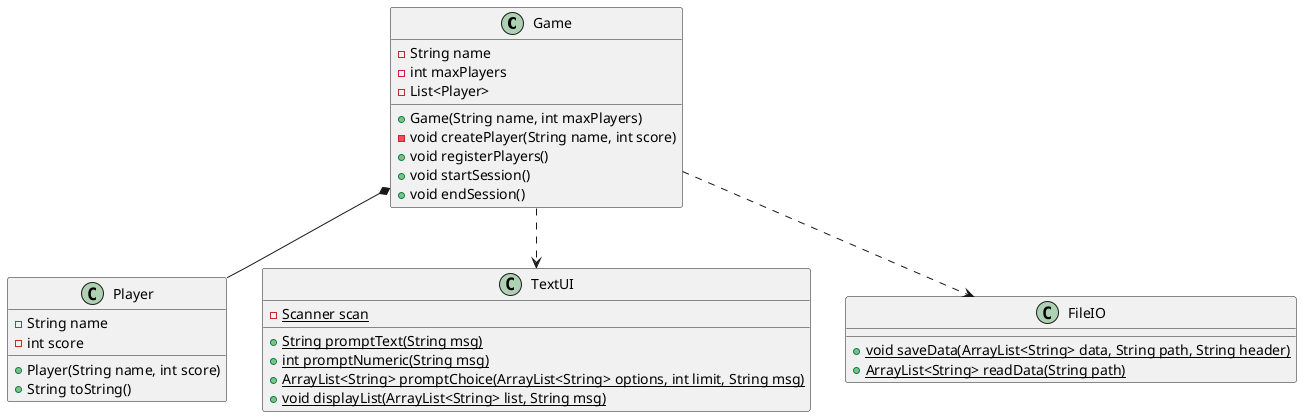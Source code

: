 @startuml
'https://plantuml.com/class-diagram

class Game
class Player


Game *-- Player
Game ..> TextUI
Game ..> FileIO



class Game {
- String name
- int maxPlayers
- List<Player>
+ Game(String name, int maxPlayers)
- void createPlayer(String name, int score)
+ void registerPlayers()
+ void startSession()
+ void endSession()

}
class Player {
- String name
- int score
+ Player(String name, int score)
+ String toString()
}

class TextUI {
- {static} Scanner scan
' shows a message and returns the user's input as a String
+ {static} String promptText(String msg)
' shows a message and returns the user's input as an integer
+ {static} int promptNumeric(String msg)
' shows the options, promts for choices until limit is reached, and returns the user's choices as a list
+ {static} ArrayList<String> promptChoice(ArrayList<String> options, int limit, String msg)
' shows a message and lists the content of a list
+ {static} void displayList(ArrayList<String> list, String msg)

}

class FileIO{
+ {static} void saveData(ArrayList<String> data, String path, String header)
+ {static} ArrayList<String> readData(String path)
}

@enduml
